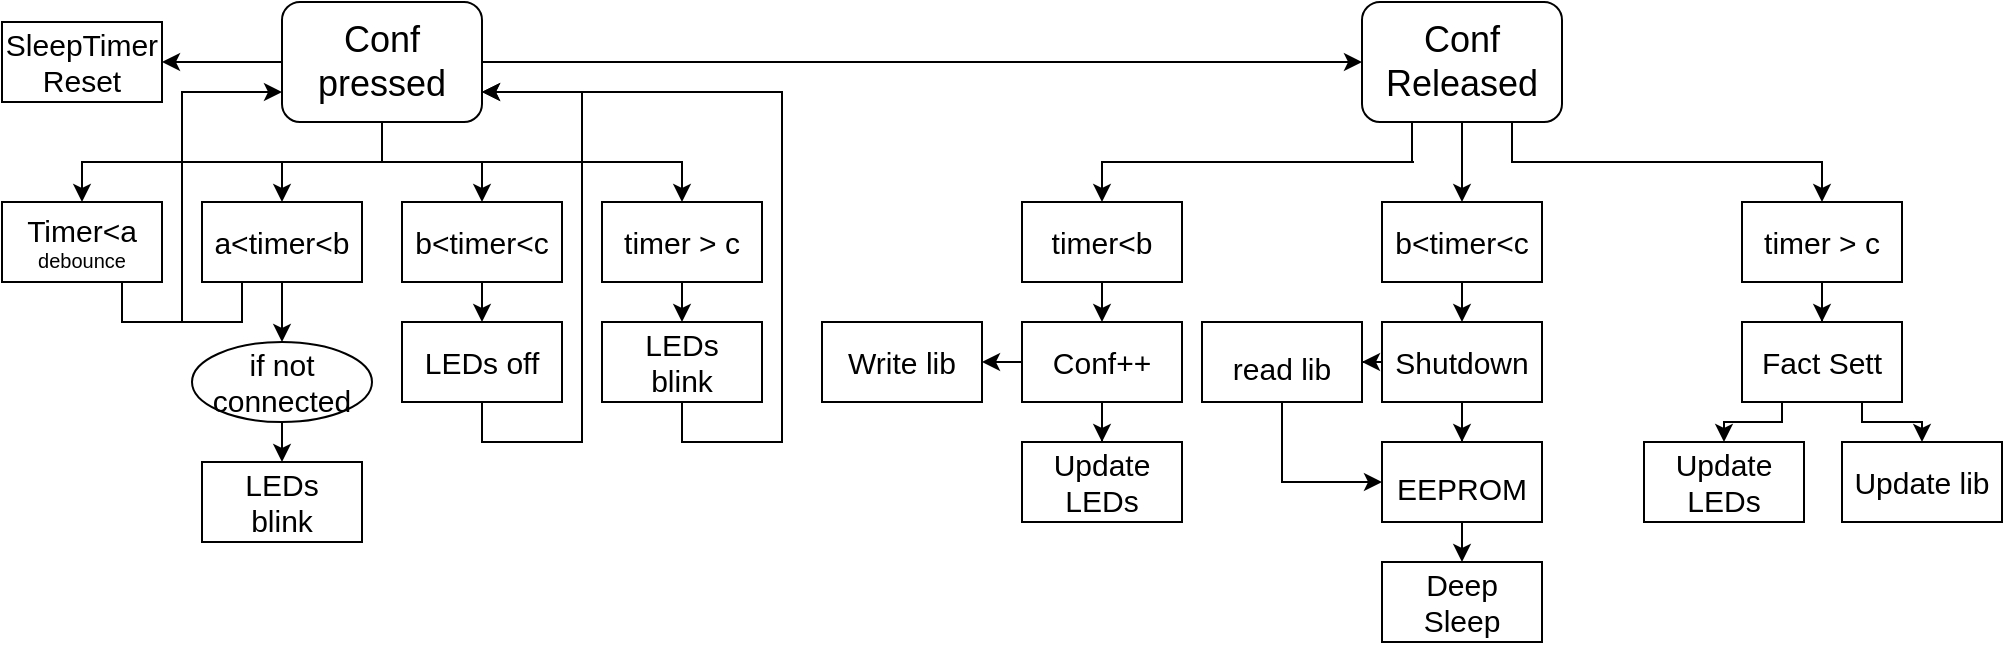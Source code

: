 <mxfile version="15.8.6" type="device"><diagram id="fxZ6oPQ1k-Qbyw_Hvmlh" name="Page-1"><mxGraphModel dx="3685" dy="1089" grid="1" gridSize="10" guides="1" tooltips="1" connect="1" arrows="1" fold="1" page="1" pageScale="1" pageWidth="827" pageHeight="1169" math="0" shadow="0"><root><mxCell id="0"/><mxCell id="1" parent="0"/><mxCell id="ETWTlY30Fh3JGA9DNfv6-1" style="edgeStyle=orthogonalEdgeStyle;rounded=0;orthogonalLoop=1;jettySize=auto;html=1;exitX=0.5;exitY=1;exitDx=0;exitDy=0;entryX=0.5;entryY=0;entryDx=0;entryDy=0;fontSize=10;" edge="1" parent="1" source="ETWTlY30Fh3JGA9DNfv6-7" target="ETWTlY30Fh3JGA9DNfv6-13"><mxGeometry relative="1" as="geometry"><Array as="points"><mxPoint x="-780" y="520"/><mxPoint x="-930" y="520"/></Array></mxGeometry></mxCell><mxCell id="ETWTlY30Fh3JGA9DNfv6-2" style="edgeStyle=orthogonalEdgeStyle;rounded=0;orthogonalLoop=1;jettySize=auto;html=1;exitX=0.5;exitY=1;exitDx=0;exitDy=0;entryX=0.5;entryY=0;entryDx=0;entryDy=0;fontSize=10;" edge="1" parent="1" source="ETWTlY30Fh3JGA9DNfv6-7" target="ETWTlY30Fh3JGA9DNfv6-15"><mxGeometry relative="1" as="geometry"/></mxCell><mxCell id="ETWTlY30Fh3JGA9DNfv6-3" style="edgeStyle=orthogonalEdgeStyle;rounded=0;orthogonalLoop=1;jettySize=auto;html=1;exitX=0.5;exitY=1;exitDx=0;exitDy=0;entryX=0.5;entryY=0;entryDx=0;entryDy=0;fontSize=10;" edge="1" parent="1" source="ETWTlY30Fh3JGA9DNfv6-7" target="ETWTlY30Fh3JGA9DNfv6-9"><mxGeometry relative="1" as="geometry"/></mxCell><mxCell id="ETWTlY30Fh3JGA9DNfv6-4" style="edgeStyle=orthogonalEdgeStyle;rounded=0;orthogonalLoop=1;jettySize=auto;html=1;exitX=0.5;exitY=1;exitDx=0;exitDy=0;entryX=0.5;entryY=0;entryDx=0;entryDy=0;fontSize=10;" edge="1" parent="1" source="ETWTlY30Fh3JGA9DNfv6-7" target="ETWTlY30Fh3JGA9DNfv6-11"><mxGeometry relative="1" as="geometry"><Array as="points"><mxPoint x="-780" y="520"/><mxPoint x="-630" y="520"/></Array></mxGeometry></mxCell><mxCell id="ETWTlY30Fh3JGA9DNfv6-5" style="edgeStyle=orthogonalEdgeStyle;rounded=0;orthogonalLoop=1;jettySize=auto;html=1;exitX=0;exitY=0.5;exitDx=0;exitDy=0;entryX=1;entryY=0.5;entryDx=0;entryDy=0;fontSize=10;" edge="1" parent="1" source="ETWTlY30Fh3JGA9DNfv6-7" target="ETWTlY30Fh3JGA9DNfv6-48"><mxGeometry relative="1" as="geometry"/></mxCell><mxCell id="ETWTlY30Fh3JGA9DNfv6-6" style="edgeStyle=orthogonalEdgeStyle;rounded=0;orthogonalLoop=1;jettySize=auto;html=1;exitX=1;exitY=0.5;exitDx=0;exitDy=0;entryX=0;entryY=0.5;entryDx=0;entryDy=0;fontSize=10;" edge="1" parent="1" source="ETWTlY30Fh3JGA9DNfv6-7" target="ETWTlY30Fh3JGA9DNfv6-19"><mxGeometry relative="1" as="geometry"/></mxCell><mxCell id="ETWTlY30Fh3JGA9DNfv6-7" value="&lt;font style=&quot;font-size: 18px&quot;&gt;Conf pressed&lt;/font&gt;" style="rounded=1;whiteSpace=wrap;html=1;fontSize=18;" vertex="1" parent="1"><mxGeometry x="-830" y="440" width="100" height="60" as="geometry"/></mxCell><mxCell id="ETWTlY30Fh3JGA9DNfv6-8" style="edgeStyle=orthogonalEdgeStyle;rounded=0;orthogonalLoop=1;jettySize=auto;html=1;exitX=0.5;exitY=1;exitDx=0;exitDy=0;entryX=0.5;entryY=0;entryDx=0;entryDy=0;fontSize=10;" edge="1" parent="1" source="ETWTlY30Fh3JGA9DNfv6-9" target="ETWTlY30Fh3JGA9DNfv6-45"><mxGeometry relative="1" as="geometry"/></mxCell><mxCell id="ETWTlY30Fh3JGA9DNfv6-9" value="&lt;font style=&quot;font-size: 15px&quot;&gt;b&amp;lt;timer&amp;lt;c&lt;/font&gt;" style="rounded=0;whiteSpace=wrap;html=1;fontSize=10;" vertex="1" parent="1"><mxGeometry x="-770" y="540" width="80" height="40" as="geometry"/></mxCell><mxCell id="ETWTlY30Fh3JGA9DNfv6-10" style="edgeStyle=orthogonalEdgeStyle;rounded=0;orthogonalLoop=1;jettySize=auto;html=1;exitX=0.5;exitY=1;exitDx=0;exitDy=0;entryX=0.5;entryY=0;entryDx=0;entryDy=0;fontSize=10;" edge="1" parent="1" source="ETWTlY30Fh3JGA9DNfv6-11" target="ETWTlY30Fh3JGA9DNfv6-47"><mxGeometry relative="1" as="geometry"/></mxCell><mxCell id="ETWTlY30Fh3JGA9DNfv6-11" value="timer &amp;gt; c" style="rounded=0;whiteSpace=wrap;html=1;fontSize=15;" vertex="1" parent="1"><mxGeometry x="-670" y="540" width="80" height="40" as="geometry"/></mxCell><mxCell id="ETWTlY30Fh3JGA9DNfv6-12" style="edgeStyle=orthogonalEdgeStyle;rounded=0;orthogonalLoop=1;jettySize=auto;html=1;exitX=0.75;exitY=1;exitDx=0;exitDy=0;fontSize=10;startArrow=none;startFill=0;endArrow=none;endFill=0;" edge="1" parent="1" source="ETWTlY30Fh3JGA9DNfv6-13"><mxGeometry relative="1" as="geometry"><mxPoint x="-880" y="590" as="targetPoint"/><Array as="points"><mxPoint x="-910" y="600"/><mxPoint x="-880" y="600"/></Array></mxGeometry></mxCell><mxCell id="ETWTlY30Fh3JGA9DNfv6-13" value="&lt;font&gt;&lt;span style=&quot;font-size: 15px&quot;&gt;Timer&amp;lt;a&lt;/span&gt;&lt;br&gt;&lt;font style=&quot;font-size: 10px&quot;&gt;debounce&lt;/font&gt;&lt;br&gt;&lt;/font&gt;" style="rounded=0;whiteSpace=wrap;html=1;fontSize=10;" vertex="1" parent="1"><mxGeometry x="-970" y="540" width="80" height="40" as="geometry"/></mxCell><mxCell id="ETWTlY30Fh3JGA9DNfv6-14" style="edgeStyle=orthogonalEdgeStyle;rounded=0;orthogonalLoop=1;jettySize=auto;html=1;exitX=0.25;exitY=1;exitDx=0;exitDy=0;entryX=0;entryY=0.75;entryDx=0;entryDy=0;fontSize=10;startArrow=none;startFill=0;endArrow=classic;endFill=1;" edge="1" parent="1" source="ETWTlY30Fh3JGA9DNfv6-15" target="ETWTlY30Fh3JGA9DNfv6-7"><mxGeometry relative="1" as="geometry"><Array as="points"><mxPoint x="-850" y="600"/><mxPoint x="-880" y="600"/><mxPoint x="-880" y="485"/></Array></mxGeometry></mxCell><mxCell id="ETWTlY30Fh3JGA9DNfv6-51" style="edgeStyle=orthogonalEdgeStyle;rounded=0;orthogonalLoop=1;jettySize=auto;html=1;exitX=0.75;exitY=1;exitDx=0;exitDy=0;entryX=0.5;entryY=0;entryDx=0;entryDy=0;fontSize=15;" edge="1" parent="1" source="ETWTlY30Fh3JGA9DNfv6-15" target="ETWTlY30Fh3JGA9DNfv6-50"><mxGeometry relative="1" as="geometry"/></mxCell><mxCell id="ETWTlY30Fh3JGA9DNfv6-15" value="&lt;font style=&quot;font-size: 15px&quot;&gt;a&amp;lt;timer&amp;lt;b&lt;/font&gt;" style="rounded=0;whiteSpace=wrap;html=1;fontSize=10;" vertex="1" parent="1"><mxGeometry x="-870" y="540" width="80" height="40" as="geometry"/></mxCell><mxCell id="ETWTlY30Fh3JGA9DNfv6-16" style="edgeStyle=orthogonalEdgeStyle;rounded=0;orthogonalLoop=1;jettySize=auto;html=1;exitX=0.25;exitY=1;exitDx=0;exitDy=0;entryX=0.5;entryY=0;entryDx=0;entryDy=0;fontSize=10;" edge="1" parent="1" source="ETWTlY30Fh3JGA9DNfv6-19" target="ETWTlY30Fh3JGA9DNfv6-31"><mxGeometry relative="1" as="geometry"><Array as="points"><mxPoint x="-264" y="520"/><mxPoint x="-419" y="520"/></Array></mxGeometry></mxCell><mxCell id="ETWTlY30Fh3JGA9DNfv6-17" style="edgeStyle=orthogonalEdgeStyle;rounded=0;orthogonalLoop=1;jettySize=auto;html=1;exitX=0.5;exitY=1;exitDx=0;exitDy=0;entryX=0.5;entryY=0;entryDx=0;entryDy=0;fontSize=10;" edge="1" parent="1" source="ETWTlY30Fh3JGA9DNfv6-19" target="ETWTlY30Fh3JGA9DNfv6-42"><mxGeometry relative="1" as="geometry"/></mxCell><mxCell id="ETWTlY30Fh3JGA9DNfv6-18" style="edgeStyle=orthogonalEdgeStyle;rounded=0;orthogonalLoop=1;jettySize=auto;html=1;exitX=0.75;exitY=1;exitDx=0;exitDy=0;entryX=0.5;entryY=0;entryDx=0;entryDy=0;fontSize=10;" edge="1" parent="1" source="ETWTlY30Fh3JGA9DNfv6-19" target="ETWTlY30Fh3JGA9DNfv6-29"><mxGeometry relative="1" as="geometry"><Array as="points"><mxPoint x="-214" y="520"/><mxPoint x="-59" y="520"/></Array></mxGeometry></mxCell><mxCell id="ETWTlY30Fh3JGA9DNfv6-19" value="Conf Released" style="whiteSpace=wrap;html=1;rounded=1;fontSize=18;" vertex="1" parent="1"><mxGeometry x="-290" y="440" width="100" height="60" as="geometry"/></mxCell><mxCell id="ETWTlY30Fh3JGA9DNfv6-20" style="edgeStyle=orthogonalEdgeStyle;rounded=0;orthogonalLoop=1;jettySize=auto;html=1;exitX=0.75;exitY=1;exitDx=0;exitDy=0;entryX=0.5;entryY=0;entryDx=0;entryDy=0;" edge="1" parent="1" source="ETWTlY30Fh3JGA9DNfv6-22" target="ETWTlY30Fh3JGA9DNfv6-23"><mxGeometry relative="1" as="geometry"><Array as="points"><mxPoint x="-40" y="650"/><mxPoint x="-10" y="650"/></Array></mxGeometry></mxCell><mxCell id="ETWTlY30Fh3JGA9DNfv6-21" style="edgeStyle=orthogonalEdgeStyle;rounded=0;orthogonalLoop=1;jettySize=auto;html=1;exitX=0.25;exitY=1;exitDx=0;exitDy=0;entryX=0.5;entryY=0;entryDx=0;entryDy=0;" edge="1" parent="1" source="ETWTlY30Fh3JGA9DNfv6-22" target="ETWTlY30Fh3JGA9DNfv6-24"><mxGeometry relative="1" as="geometry"><Array as="points"><mxPoint x="-80" y="650"/><mxPoint x="-109" y="650"/></Array></mxGeometry></mxCell><mxCell id="ETWTlY30Fh3JGA9DNfv6-22" value="Fact Sett" style="rounded=0;whiteSpace=wrap;html=1;fontSize=15;" vertex="1" parent="1"><mxGeometry x="-100" y="600" width="80" height="40" as="geometry"/></mxCell><mxCell id="ETWTlY30Fh3JGA9DNfv6-23" value="Update lib" style="rounded=0;whiteSpace=wrap;html=1;fontSize=15;" vertex="1" parent="1"><mxGeometry x="-50" y="660" width="80" height="40" as="geometry"/></mxCell><mxCell id="ETWTlY30Fh3JGA9DNfv6-24" value="Update LEDs" style="rounded=0;whiteSpace=wrap;html=1;fontSize=15;" vertex="1" parent="1"><mxGeometry x="-149" y="660" width="80" height="40" as="geometry"/></mxCell><mxCell id="ETWTlY30Fh3JGA9DNfv6-25" style="edgeStyle=orthogonalEdgeStyle;rounded=0;orthogonalLoop=1;jettySize=auto;html=1;exitX=0.5;exitY=1;exitDx=0;exitDy=0;fontSize=15;" edge="1" parent="1" source="ETWTlY30Fh3JGA9DNfv6-27" target="ETWTlY30Fh3JGA9DNfv6-37"><mxGeometry relative="1" as="geometry"/></mxCell><mxCell id="ETWTlY30Fh3JGA9DNfv6-26" style="edgeStyle=orthogonalEdgeStyle;rounded=0;orthogonalLoop=1;jettySize=auto;html=1;exitX=0;exitY=0.5;exitDx=0;exitDy=0;fontSize=15;" edge="1" parent="1" source="ETWTlY30Fh3JGA9DNfv6-27" target="ETWTlY30Fh3JGA9DNfv6-39"><mxGeometry relative="1" as="geometry"/></mxCell><mxCell id="ETWTlY30Fh3JGA9DNfv6-27" value="&lt;font style=&quot;font-size: 15px&quot;&gt;Shutdown&lt;/font&gt;" style="rounded=0;whiteSpace=wrap;html=1;fontSize=10;" vertex="1" parent="1"><mxGeometry x="-280" y="600" width="80" height="40" as="geometry"/></mxCell><mxCell id="ETWTlY30Fh3JGA9DNfv6-28" style="edgeStyle=orthogonalEdgeStyle;rounded=0;orthogonalLoop=1;jettySize=auto;html=1;exitX=0.5;exitY=1;exitDx=0;exitDy=0;fontSize=15;" edge="1" parent="1" source="ETWTlY30Fh3JGA9DNfv6-29" target="ETWTlY30Fh3JGA9DNfv6-22"><mxGeometry relative="1" as="geometry"/></mxCell><mxCell id="ETWTlY30Fh3JGA9DNfv6-29" value="timer &amp;gt; c" style="rounded=0;whiteSpace=wrap;html=1;fontSize=15;" vertex="1" parent="1"><mxGeometry x="-100" y="540" width="80" height="40" as="geometry"/></mxCell><mxCell id="ETWTlY30Fh3JGA9DNfv6-30" style="edgeStyle=orthogonalEdgeStyle;rounded=0;orthogonalLoop=1;jettySize=auto;html=1;exitX=0.5;exitY=1;exitDx=0;exitDy=0;entryX=0.5;entryY=0;entryDx=0;entryDy=0;" edge="1" parent="1" source="ETWTlY30Fh3JGA9DNfv6-31" target="ETWTlY30Fh3JGA9DNfv6-34"><mxGeometry relative="1" as="geometry"/></mxCell><mxCell id="ETWTlY30Fh3JGA9DNfv6-31" value="&lt;font style=&quot;font-size: 15px&quot;&gt;timer&amp;lt;b&lt;/font&gt;" style="rounded=0;whiteSpace=wrap;html=1;fontSize=10;" vertex="1" parent="1"><mxGeometry x="-460" y="540" width="80" height="40" as="geometry"/></mxCell><mxCell id="ETWTlY30Fh3JGA9DNfv6-32" value="" style="edgeStyle=orthogonalEdgeStyle;rounded=0;orthogonalLoop=1;jettySize=auto;html=1;fontSize=15;" edge="1" parent="1" source="ETWTlY30Fh3JGA9DNfv6-34" target="ETWTlY30Fh3JGA9DNfv6-35"><mxGeometry relative="1" as="geometry"/></mxCell><mxCell id="ETWTlY30Fh3JGA9DNfv6-33" style="edgeStyle=orthogonalEdgeStyle;rounded=0;orthogonalLoop=1;jettySize=auto;html=1;exitX=0;exitY=0.5;exitDx=0;exitDy=0;entryX=1;entryY=0.5;entryDx=0;entryDy=0;fontSize=10;" edge="1" parent="1" source="ETWTlY30Fh3JGA9DNfv6-34" target="ETWTlY30Fh3JGA9DNfv6-43"><mxGeometry relative="1" as="geometry"/></mxCell><mxCell id="ETWTlY30Fh3JGA9DNfv6-34" value="&lt;span style=&quot;font-size: 15px&quot;&gt;Conf++&lt;/span&gt;" style="rounded=0;whiteSpace=wrap;html=1;fontSize=10;" vertex="1" parent="1"><mxGeometry x="-460" y="600" width="80" height="40" as="geometry"/></mxCell><mxCell id="ETWTlY30Fh3JGA9DNfv6-35" value="&lt;span style=&quot;font-size: 15px&quot;&gt;Update LEDs&lt;/span&gt;" style="rounded=0;whiteSpace=wrap;html=1;fontSize=10;" vertex="1" parent="1"><mxGeometry x="-460" y="660" width="80" height="40" as="geometry"/></mxCell><mxCell id="ETWTlY30Fh3JGA9DNfv6-36" style="edgeStyle=orthogonalEdgeStyle;rounded=0;orthogonalLoop=1;jettySize=auto;html=1;exitX=0.5;exitY=1;exitDx=0;exitDy=0;entryX=0.5;entryY=0;entryDx=0;entryDy=0;fontSize=15;" edge="1" parent="1" source="ETWTlY30Fh3JGA9DNfv6-37" target="ETWTlY30Fh3JGA9DNfv6-40"><mxGeometry relative="1" as="geometry"/></mxCell><mxCell id="ETWTlY30Fh3JGA9DNfv6-37" value="&lt;font style=&quot;font-size: 15px&quot;&gt;EEPROM&lt;/font&gt;" style="rounded=0;whiteSpace=wrap;html=1;fontSize=27;" vertex="1" parent="1"><mxGeometry x="-280" y="660" width="80" height="40" as="geometry"/></mxCell><mxCell id="ETWTlY30Fh3JGA9DNfv6-38" style="edgeStyle=orthogonalEdgeStyle;rounded=0;orthogonalLoop=1;jettySize=auto;html=1;exitX=0.5;exitY=1;exitDx=0;exitDy=0;entryX=0;entryY=0.5;entryDx=0;entryDy=0;fontSize=15;" edge="1" parent="1" source="ETWTlY30Fh3JGA9DNfv6-39" target="ETWTlY30Fh3JGA9DNfv6-37"><mxGeometry relative="1" as="geometry"/></mxCell><mxCell id="ETWTlY30Fh3JGA9DNfv6-39" value="&lt;font style=&quot;font-size: 15px&quot;&gt;read lib&lt;/font&gt;" style="rounded=0;whiteSpace=wrap;html=1;fontSize=27;" vertex="1" parent="1"><mxGeometry x="-370" y="600" width="80" height="40" as="geometry"/></mxCell><mxCell id="ETWTlY30Fh3JGA9DNfv6-40" value="Deep Sleep" style="rounded=0;whiteSpace=wrap;html=1;fontSize=15;" vertex="1" parent="1"><mxGeometry x="-280" y="720" width="80" height="40" as="geometry"/></mxCell><mxCell id="ETWTlY30Fh3JGA9DNfv6-41" style="edgeStyle=orthogonalEdgeStyle;rounded=0;orthogonalLoop=1;jettySize=auto;html=1;exitX=0.5;exitY=1;exitDx=0;exitDy=0;entryX=0.5;entryY=0;entryDx=0;entryDy=0;fontSize=15;" edge="1" parent="1" source="ETWTlY30Fh3JGA9DNfv6-42" target="ETWTlY30Fh3JGA9DNfv6-27"><mxGeometry relative="1" as="geometry"/></mxCell><mxCell id="ETWTlY30Fh3JGA9DNfv6-42" value="&lt;font style=&quot;font-size: 15px&quot;&gt;b&amp;lt;timer&amp;lt;c&lt;/font&gt;" style="rounded=0;whiteSpace=wrap;html=1;fontSize=10;" vertex="1" parent="1"><mxGeometry x="-280" y="540" width="80" height="40" as="geometry"/></mxCell><mxCell id="ETWTlY30Fh3JGA9DNfv6-43" value="&lt;span style=&quot;font-size: 15px&quot;&gt;Write lib&lt;/span&gt;" style="rounded=0;whiteSpace=wrap;html=1;fontSize=10;" vertex="1" parent="1"><mxGeometry x="-560" y="600" width="80" height="40" as="geometry"/></mxCell><mxCell id="ETWTlY30Fh3JGA9DNfv6-44" style="edgeStyle=orthogonalEdgeStyle;rounded=0;orthogonalLoop=1;jettySize=auto;html=1;exitX=0.5;exitY=1;exitDx=0;exitDy=0;entryX=1;entryY=0.75;entryDx=0;entryDy=0;fontSize=10;startArrow=none;startFill=0;endArrow=classic;endFill=1;" edge="1" parent="1" source="ETWTlY30Fh3JGA9DNfv6-45" target="ETWTlY30Fh3JGA9DNfv6-7"><mxGeometry relative="1" as="geometry"><Array as="points"><mxPoint x="-730" y="660"/><mxPoint x="-680" y="660"/><mxPoint x="-680" y="485"/></Array></mxGeometry></mxCell><mxCell id="ETWTlY30Fh3JGA9DNfv6-45" value="LEDs off" style="rounded=0;whiteSpace=wrap;html=1;fontSize=15;" vertex="1" parent="1"><mxGeometry x="-770" y="600" width="80" height="40" as="geometry"/></mxCell><mxCell id="ETWTlY30Fh3JGA9DNfv6-46" style="edgeStyle=orthogonalEdgeStyle;rounded=0;orthogonalLoop=1;jettySize=auto;html=1;exitX=0.5;exitY=1;exitDx=0;exitDy=0;fontSize=10;startArrow=none;startFill=0;endArrow=classic;endFill=1;entryX=1;entryY=0.75;entryDx=0;entryDy=0;" edge="1" parent="1" source="ETWTlY30Fh3JGA9DNfv6-47" target="ETWTlY30Fh3JGA9DNfv6-7"><mxGeometry relative="1" as="geometry"><mxPoint x="-730" y="479" as="targetPoint"/><Array as="points"><mxPoint x="-630" y="660"/><mxPoint x="-580" y="660"/><mxPoint x="-580" y="485"/></Array></mxGeometry></mxCell><mxCell id="ETWTlY30Fh3JGA9DNfv6-47" value="LEDs&lt;br&gt;blink" style="rounded=0;whiteSpace=wrap;html=1;fontSize=15;" vertex="1" parent="1"><mxGeometry x="-670" y="600" width="80" height="40" as="geometry"/></mxCell><mxCell id="ETWTlY30Fh3JGA9DNfv6-48" value="&lt;font&gt;&lt;span style=&quot;font-size: 15px&quot;&gt;SleepTimer Reset&lt;/span&gt;&lt;br&gt;&lt;/font&gt;" style="rounded=0;whiteSpace=wrap;html=1;fontSize=10;" vertex="1" parent="1"><mxGeometry x="-970" y="450" width="80" height="40" as="geometry"/></mxCell><mxCell id="ETWTlY30Fh3JGA9DNfv6-49" value="LEDs&lt;br&gt;blink" style="rounded=0;whiteSpace=wrap;html=1;fontSize=15;" vertex="1" parent="1"><mxGeometry x="-870" y="670" width="80" height="40" as="geometry"/></mxCell><mxCell id="ETWTlY30Fh3JGA9DNfv6-52" style="edgeStyle=orthogonalEdgeStyle;rounded=0;orthogonalLoop=1;jettySize=auto;html=1;exitX=0.5;exitY=1;exitDx=0;exitDy=0;entryX=0.5;entryY=0;entryDx=0;entryDy=0;fontSize=15;" edge="1" parent="1" source="ETWTlY30Fh3JGA9DNfv6-50" target="ETWTlY30Fh3JGA9DNfv6-49"><mxGeometry relative="1" as="geometry"/></mxCell><mxCell id="ETWTlY30Fh3JGA9DNfv6-50" value="&lt;font style=&quot;font-size: 15px&quot;&gt;if not connected&lt;/font&gt;" style="ellipse;whiteSpace=wrap;html=1;" vertex="1" parent="1"><mxGeometry x="-875" y="610" width="90" height="40" as="geometry"/></mxCell></root></mxGraphModel></diagram></mxfile>